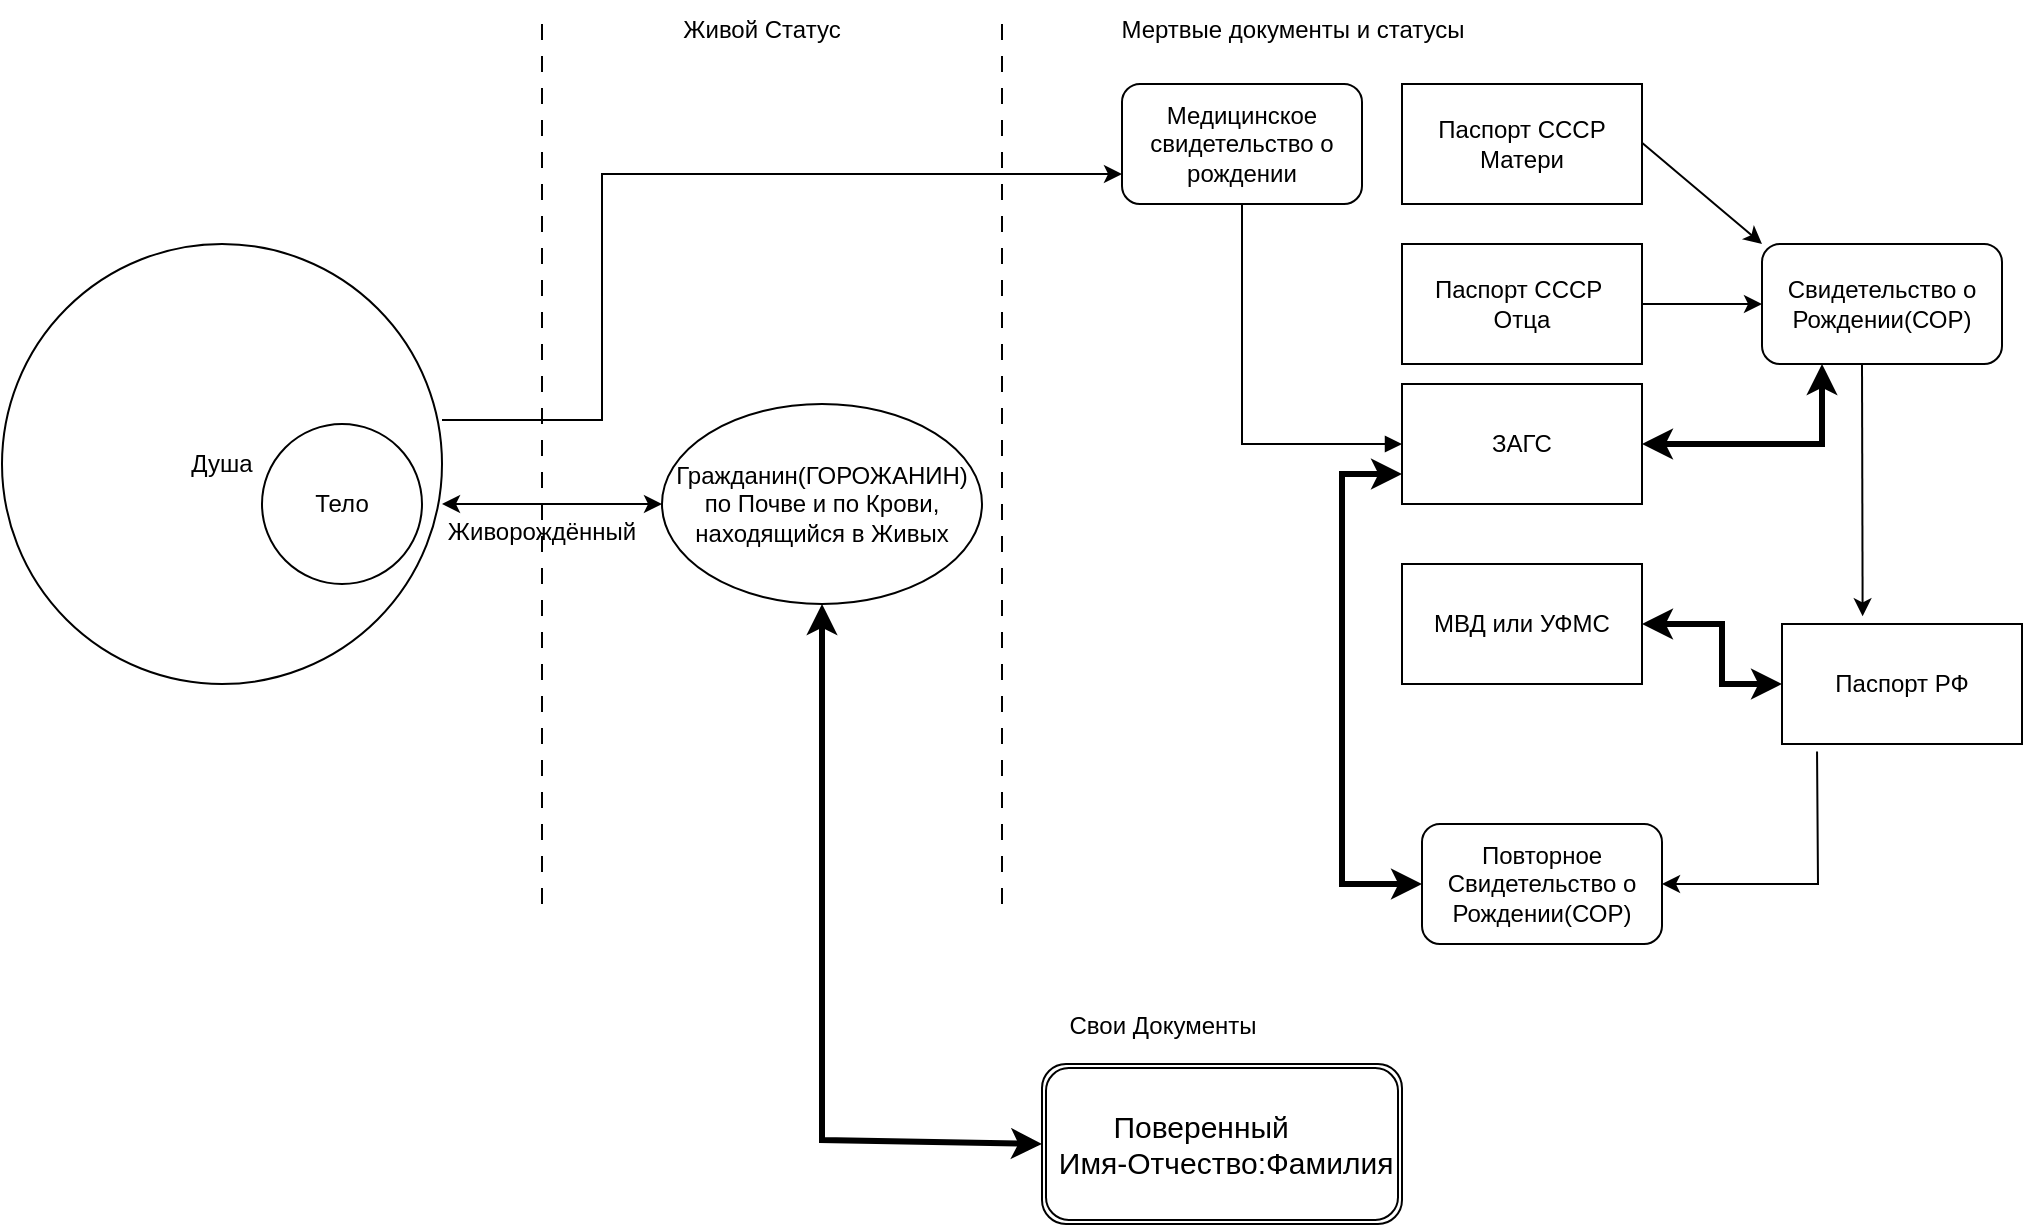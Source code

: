 <mxfile version="21.2.9" type="github">
  <diagram name="Страница 1" id="bMrQ0MzoH_sZkKh2n9hR">
    <mxGraphModel dx="1440" dy="766" grid="1" gridSize="10" guides="1" tooltips="1" connect="1" arrows="1" fold="1" page="1" pageScale="1" pageWidth="1169" pageHeight="827" math="0" shadow="0">
      <root>
        <mxCell id="0" />
        <mxCell id="1" parent="0" />
        <mxCell id="cwWUCkyU1rJAub2ugfKa-1" value="Душа" style="ellipse;whiteSpace=wrap;html=1;aspect=fixed;" vertex="1" parent="1">
          <mxGeometry x="60" y="152" width="220" height="220" as="geometry" />
        </mxCell>
        <mxCell id="cwWUCkyU1rJAub2ugfKa-5" value="Тело" style="ellipse;whiteSpace=wrap;html=1;aspect=fixed;align=center;verticalAlign=middle;labelBackgroundColor=default;labelBorderColor=none;" vertex="1" parent="1">
          <mxGeometry x="190" y="242" width="80" height="80" as="geometry" />
        </mxCell>
        <mxCell id="cwWUCkyU1rJAub2ugfKa-6" value="" style="endArrow=none;html=1;rounded=0;dashed=1;dashPattern=8 8;" edge="1" parent="1">
          <mxGeometry width="50" height="50" relative="1" as="geometry">
            <mxPoint x="330" y="482" as="sourcePoint" />
            <mxPoint x="330" y="42" as="targetPoint" />
          </mxGeometry>
        </mxCell>
        <mxCell id="cwWUCkyU1rJAub2ugfKa-7" value="" style="endArrow=classic;startArrow=classic;html=1;rounded=0;entryX=0;entryY=0.5;entryDx=0;entryDy=0;" edge="1" parent="1" target="cwWUCkyU1rJAub2ugfKa-13">
          <mxGeometry width="50" height="50" relative="1" as="geometry">
            <mxPoint x="280" y="282" as="sourcePoint" />
            <mxPoint x="400" y="282" as="targetPoint" />
          </mxGeometry>
        </mxCell>
        <mxCell id="cwWUCkyU1rJAub2ugfKa-10" value="Живорождённый" style="text;html=1;strokeColor=none;fillColor=none;align=center;verticalAlign=middle;whiteSpace=wrap;rounded=0;" vertex="1" parent="1">
          <mxGeometry x="300" y="281" width="60" height="30" as="geometry" />
        </mxCell>
        <mxCell id="cwWUCkyU1rJAub2ugfKa-13" value="Гражданин(ГОРОЖАНИН) по Почве и по Крови, находящийся в Живых" style="ellipse;whiteSpace=wrap;html=1;" vertex="1" parent="1">
          <mxGeometry x="390" y="232" width="160" height="100" as="geometry" />
        </mxCell>
        <mxCell id="cwWUCkyU1rJAub2ugfKa-14" value="" style="endArrow=none;html=1;rounded=0;dashed=1;dashPattern=8 8;" edge="1" parent="1">
          <mxGeometry width="50" height="50" relative="1" as="geometry">
            <mxPoint x="560" y="482" as="sourcePoint" />
            <mxPoint x="560" y="42" as="targetPoint" />
          </mxGeometry>
        </mxCell>
        <mxCell id="cwWUCkyU1rJAub2ugfKa-16" value="Паспорт РФ" style="rounded=0;whiteSpace=wrap;html=1;" vertex="1" parent="1">
          <mxGeometry x="950" y="342" width="120" height="60" as="geometry" />
        </mxCell>
        <mxCell id="cwWUCkyU1rJAub2ugfKa-17" value="Свидетельство о Рождении(СОР)" style="rounded=1;whiteSpace=wrap;html=1;" vertex="1" parent="1">
          <mxGeometry x="940" y="152" width="120" height="60" as="geometry" />
        </mxCell>
        <mxCell id="cwWUCkyU1rJAub2ugfKa-18" value="Паспорт СССР Матери" style="rounded=0;whiteSpace=wrap;html=1;" vertex="1" parent="1">
          <mxGeometry x="760" y="72" width="120" height="60" as="geometry" />
        </mxCell>
        <mxCell id="cwWUCkyU1rJAub2ugfKa-19" value="Паспорт СССР&amp;nbsp; Отца" style="rounded=0;whiteSpace=wrap;html=1;" vertex="1" parent="1">
          <mxGeometry x="760" y="152" width="120" height="60" as="geometry" />
        </mxCell>
        <mxCell id="cwWUCkyU1rJAub2ugfKa-20" value="ЗАГС" style="rounded=0;whiteSpace=wrap;html=1;" vertex="1" parent="1">
          <mxGeometry x="760" y="222" width="120" height="60" as="geometry" />
        </mxCell>
        <mxCell id="cwWUCkyU1rJAub2ugfKa-21" value="" style="endArrow=classic;startArrow=none;html=1;rounded=0;entryX=0;entryY=0;entryDx=0;entryDy=0;startFill=0;" edge="1" parent="1" target="cwWUCkyU1rJAub2ugfKa-17">
          <mxGeometry width="50" height="50" relative="1" as="geometry">
            <mxPoint x="880" y="101.37" as="sourcePoint" />
            <mxPoint x="990" y="101.37" as="targetPoint" />
          </mxGeometry>
        </mxCell>
        <mxCell id="cwWUCkyU1rJAub2ugfKa-22" value="" style="endArrow=classic;startArrow=classic;html=1;rounded=0;entryX=0.25;entryY=1;entryDx=0;entryDy=0;exitX=1;exitY=0.5;exitDx=0;exitDy=0;strokeWidth=3;" edge="1" parent="1" source="cwWUCkyU1rJAub2ugfKa-20" target="cwWUCkyU1rJAub2ugfKa-17">
          <mxGeometry width="50" height="50" relative="1" as="geometry">
            <mxPoint x="890" y="111.37" as="sourcePoint" />
            <mxPoint x="950" y="162" as="targetPoint" />
            <Array as="points">
              <mxPoint x="970" y="252" />
            </Array>
          </mxGeometry>
        </mxCell>
        <mxCell id="cwWUCkyU1rJAub2ugfKa-23" value="" style="endArrow=classic;startArrow=none;html=1;rounded=0;entryX=0;entryY=0.5;entryDx=0;entryDy=0;exitX=1;exitY=0.5;exitDx=0;exitDy=0;startFill=0;" edge="1" parent="1" source="cwWUCkyU1rJAub2ugfKa-19" target="cwWUCkyU1rJAub2ugfKa-17">
          <mxGeometry width="50" height="50" relative="1" as="geometry">
            <mxPoint x="900" y="121.37" as="sourcePoint" />
            <mxPoint x="960" y="172" as="targetPoint" />
          </mxGeometry>
        </mxCell>
        <mxCell id="cwWUCkyU1rJAub2ugfKa-24" value="" style="endArrow=classic;startArrow=none;html=1;rounded=0;entryX=0.336;entryY=-0.064;entryDx=0;entryDy=0;startFill=0;entryPerimeter=0;" edge="1" parent="1" target="cwWUCkyU1rJAub2ugfKa-16">
          <mxGeometry width="50" height="50" relative="1" as="geometry">
            <mxPoint x="990" y="212" as="sourcePoint" />
            <mxPoint x="1050" y="262.63" as="targetPoint" />
          </mxGeometry>
        </mxCell>
        <mxCell id="cwWUCkyU1rJAub2ugfKa-25" value="Повторное Свидетельство о Рождении(СОР)" style="rounded=1;whiteSpace=wrap;html=1;" vertex="1" parent="1">
          <mxGeometry x="770" y="442" width="120" height="60" as="geometry" />
        </mxCell>
        <mxCell id="cwWUCkyU1rJAub2ugfKa-26" value="" style="endArrow=classic;startArrow=none;html=1;rounded=0;entryX=1;entryY=0.5;entryDx=0;entryDy=0;startFill=0;exitX=0.146;exitY=1.063;exitDx=0;exitDy=0;exitPerimeter=0;" edge="1" parent="1" source="cwWUCkyU1rJAub2ugfKa-16" target="cwWUCkyU1rJAub2ugfKa-25">
          <mxGeometry width="50" height="50" relative="1" as="geometry">
            <mxPoint x="1000" y="222" as="sourcePoint" />
            <mxPoint x="1000" y="348" as="targetPoint" />
            <Array as="points">
              <mxPoint x="968" y="472" />
              <mxPoint x="920" y="472" />
            </Array>
          </mxGeometry>
        </mxCell>
        <mxCell id="cwWUCkyU1rJAub2ugfKa-27" value="" style="endArrow=classic;startArrow=classic;html=1;rounded=0;strokeWidth=3;exitX=0;exitY=0.5;exitDx=0;exitDy=0;entryX=0;entryY=0.75;entryDx=0;entryDy=0;" edge="1" parent="1" source="cwWUCkyU1rJAub2ugfKa-25" target="cwWUCkyU1rJAub2ugfKa-20">
          <mxGeometry width="50" height="50" relative="1" as="geometry">
            <mxPoint x="833" y="442" as="sourcePoint" />
            <mxPoint x="720" y="262" as="targetPoint" />
            <Array as="points">
              <mxPoint x="730" y="472" />
              <mxPoint x="730" y="267" />
            </Array>
          </mxGeometry>
        </mxCell>
        <mxCell id="cwWUCkyU1rJAub2ugfKa-29" value="Медицинское свидетельство о рождении" style="rounded=1;whiteSpace=wrap;html=1;" vertex="1" parent="1">
          <mxGeometry x="620" y="72" width="120" height="60" as="geometry" />
        </mxCell>
        <mxCell id="cwWUCkyU1rJAub2ugfKa-30" value="" style="endArrow=classic;html=1;rounded=0;entryX=0;entryY=0.75;entryDx=0;entryDy=0;" edge="1" parent="1" target="cwWUCkyU1rJAub2ugfKa-29">
          <mxGeometry width="50" height="50" relative="1" as="geometry">
            <mxPoint x="280" y="240" as="sourcePoint" />
            <mxPoint x="550" y="252" as="targetPoint" />
            <Array as="points">
              <mxPoint x="360" y="240" />
              <mxPoint x="360" y="117" />
            </Array>
          </mxGeometry>
        </mxCell>
        <mxCell id="cwWUCkyU1rJAub2ugfKa-31" value="Живой Статус" style="text;html=1;strokeColor=none;fillColor=none;align=center;verticalAlign=middle;whiteSpace=wrap;rounded=0;" vertex="1" parent="1">
          <mxGeometry x="360" y="30" width="160" height="30" as="geometry" />
        </mxCell>
        <mxCell id="cwWUCkyU1rJAub2ugfKa-32" value="Мертвые документы и статусы" style="text;html=1;align=center;verticalAlign=middle;resizable=0;points=[];autosize=1;strokeColor=none;fillColor=none;" vertex="1" parent="1">
          <mxGeometry x="605" y="30" width="200" height="30" as="geometry" />
        </mxCell>
        <mxCell id="cwWUCkyU1rJAub2ugfKa-33" value="" style="endArrow=none;startArrow=block;html=1;rounded=0;entryX=0.5;entryY=1;entryDx=0;entryDy=0;exitX=0;exitY=0.5;exitDx=0;exitDy=0;startFill=1;endFill=0;" edge="1" parent="1" source="cwWUCkyU1rJAub2ugfKa-20" target="cwWUCkyU1rJAub2ugfKa-29">
          <mxGeometry width="50" height="50" relative="1" as="geometry">
            <mxPoint x="560" y="312" as="sourcePoint" />
            <mxPoint x="610" y="262" as="targetPoint" />
            <Array as="points">
              <mxPoint x="680" y="252" />
            </Array>
          </mxGeometry>
        </mxCell>
        <mxCell id="cwWUCkyU1rJAub2ugfKa-34" value="&lt;font style=&quot;font-size: 15px;&quot;&gt;Поверенный&amp;nbsp; &amp;nbsp; &amp;nbsp;&lt;br&gt;&amp;nbsp;Имя-Отчество:Фамилия&lt;/font&gt;" style="shape=ext;double=1;rounded=1;whiteSpace=wrap;html=1;" vertex="1" parent="1">
          <mxGeometry x="580" y="562" width="180" height="80" as="geometry" />
        </mxCell>
        <mxCell id="cwWUCkyU1rJAub2ugfKa-38" value="МВД или УФМС" style="whiteSpace=wrap;html=1;" vertex="1" parent="1">
          <mxGeometry x="760" y="312" width="120" height="60" as="geometry" />
        </mxCell>
        <mxCell id="cwWUCkyU1rJAub2ugfKa-39" value="" style="endArrow=classic;startArrow=classic;html=1;rounded=0;entryX=0;entryY=0.5;entryDx=0;entryDy=0;startFill=1;exitX=1;exitY=0.5;exitDx=0;exitDy=0;strokeWidth=3;" edge="1" parent="1" source="cwWUCkyU1rJAub2ugfKa-38" target="cwWUCkyU1rJAub2ugfKa-16">
          <mxGeometry width="50" height="50" relative="1" as="geometry">
            <mxPoint x="1000" y="222" as="sourcePoint" />
            <mxPoint x="1000" y="348" as="targetPoint" />
            <Array as="points">
              <mxPoint x="920" y="342" />
              <mxPoint x="920" y="372" />
            </Array>
          </mxGeometry>
        </mxCell>
        <mxCell id="cwWUCkyU1rJAub2ugfKa-41" value="Свои Документы" style="text;html=1;align=center;verticalAlign=middle;resizable=0;points=[];autosize=1;strokeColor=none;fillColor=none;" vertex="1" parent="1">
          <mxGeometry x="580" y="528" width="120" height="30" as="geometry" />
        </mxCell>
        <mxCell id="cwWUCkyU1rJAub2ugfKa-42" value="" style="endArrow=classic;startArrow=classic;html=1;rounded=0;entryX=0.5;entryY=1;entryDx=0;entryDy=0;exitX=0;exitY=0.5;exitDx=0;exitDy=0;strokeWidth=3;" edge="1" parent="1" source="cwWUCkyU1rJAub2ugfKa-34" target="cwWUCkyU1rJAub2ugfKa-13">
          <mxGeometry width="50" height="50" relative="1" as="geometry">
            <mxPoint x="660" y="400" as="sourcePoint" />
            <mxPoint x="710" y="350" as="targetPoint" />
            <Array as="points">
              <mxPoint x="470" y="600" />
            </Array>
          </mxGeometry>
        </mxCell>
      </root>
    </mxGraphModel>
  </diagram>
</mxfile>
